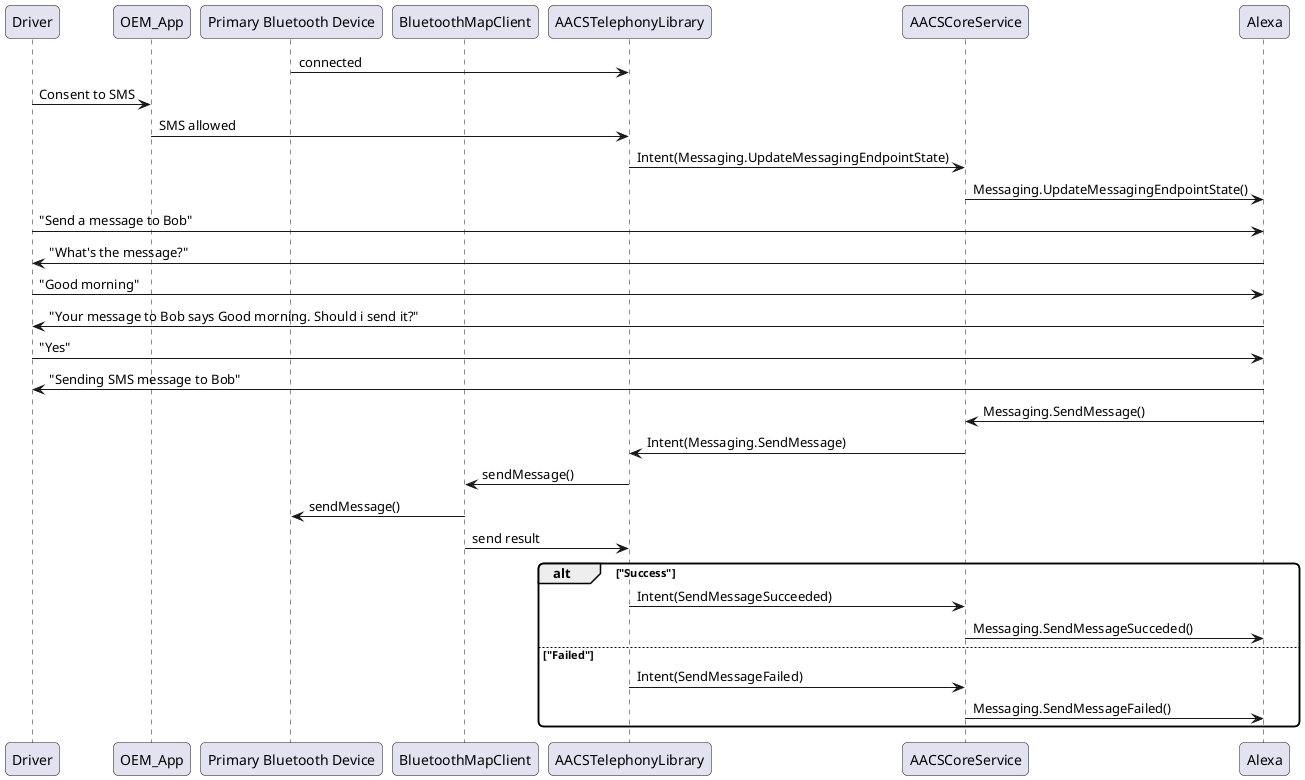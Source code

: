 @startuml
skinparam roundcorner 10
participant Driver 
participant OEM_App
participant "Primary Bluetooth Device" as PBD
participant "BluetoothMapClient" as BMC
participant AACSTelephonyLibrary
participant AACSCoreService
participant Alexa 
PBD->AACSTelephonyLibrary: connected
Driver->OEM_App: Consent to SMS
OEM_App->AACSTelephonyLibrary: SMS allowed
AACSTelephonyLibrary->AACSCoreService: Intent(Messaging.UpdateMessagingEndpointState)
AACSCoreService->Alexa: Messaging.UpdateMessagingEndpointState()
Driver->Alexa: "Send a message to Bob"
Alexa->Driver: "What's the message?"
Driver->Alexa: "Good morning"
Alexa->Driver: "Your message to Bob says Good morning. Should i send it?"
Driver->Alexa: "Yes"
Alexa->Driver: "Sending SMS message to Bob"
Alexa->AACSCoreService: Messaging.SendMessage()
AACSCoreService->AACSTelephonyLibrary: Intent(Messaging.SendMessage)
AACSTelephonyLibrary->BMC: sendMessage()
BMC->PBD: sendMessage()
BMC->AACSTelephonyLibrary: send result
alt "Success"
AACSTelephonyLibrary->AACSCoreService:Intent(SendMessageSucceeded)
AACSCoreService->Alexa: Messaging.SendMessageSucceded()
else "Failed"
AACSTelephonyLibrary->AACSCoreService:Intent(SendMessageFailed)

AACSCoreService->Alexa: Messaging.SendMessageFailed()
end

@enduml